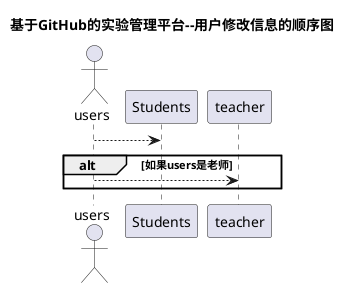@startuml
title 基于GitHub的实验管理平台--用户修改信息的顺序图
actor users
users-->Students
alt 如果users是老师
	users-->teacher
end
@enduml
